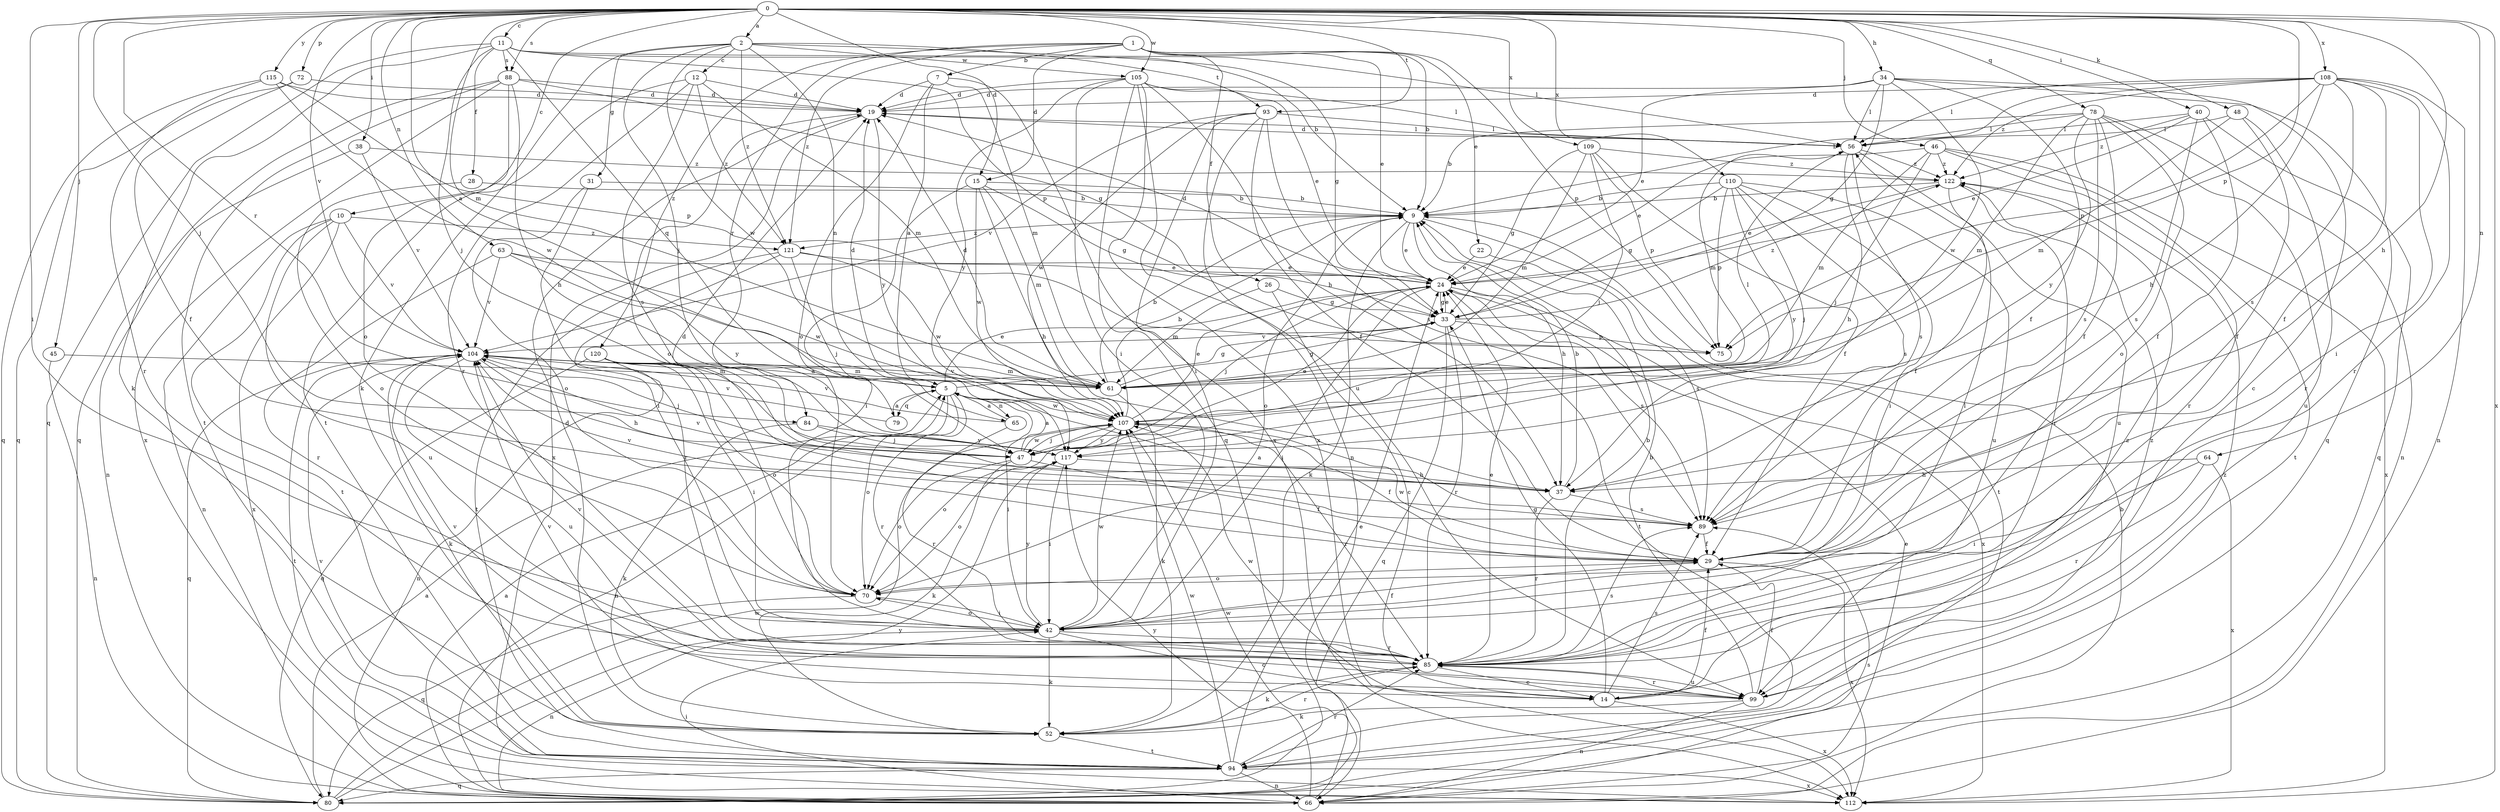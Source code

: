 strict digraph  {
0;
1;
2;
5;
7;
9;
10;
11;
12;
14;
15;
19;
22;
24;
26;
28;
29;
31;
33;
34;
37;
38;
40;
42;
45;
46;
47;
48;
52;
56;
61;
63;
64;
65;
66;
70;
72;
75;
78;
79;
80;
84;
85;
88;
89;
93;
94;
99;
104;
105;
107;
108;
109;
110;
112;
115;
117;
120;
121;
122;
0 -> 2  [label=a];
0 -> 5  [label=a];
0 -> 10  [label=c];
0 -> 11  [label=c];
0 -> 15  [label=d];
0 -> 34  [label=h];
0 -> 37  [label=h];
0 -> 38  [label=i];
0 -> 40  [label=i];
0 -> 42  [label=i];
0 -> 45  [label=j];
0 -> 46  [label=j];
0 -> 47  [label=j];
0 -> 48  [label=k];
0 -> 61  [label=m];
0 -> 63  [label=n];
0 -> 64  [label=n];
0 -> 72  [label=p];
0 -> 75  [label=p];
0 -> 78  [label=q];
0 -> 84  [label=r];
0 -> 88  [label=s];
0 -> 93  [label=t];
0 -> 104  [label=v];
0 -> 105  [label=w];
0 -> 108  [label=x];
0 -> 109  [label=x];
0 -> 110  [label=x];
0 -> 112  [label=x];
0 -> 115  [label=y];
1 -> 7  [label=b];
1 -> 9  [label=b];
1 -> 15  [label=d];
1 -> 22  [label=e];
1 -> 24  [label=e];
1 -> 26  [label=f];
1 -> 75  [label=p];
1 -> 84  [label=r];
1 -> 120  [label=z];
1 -> 121  [label=z];
2 -> 12  [label=c];
2 -> 31  [label=g];
2 -> 33  [label=g];
2 -> 47  [label=j];
2 -> 52  [label=k];
2 -> 65  [label=n];
2 -> 93  [label=t];
2 -> 105  [label=w];
2 -> 107  [label=w];
2 -> 121  [label=z];
5 -> 19  [label=d];
5 -> 24  [label=e];
5 -> 33  [label=g];
5 -> 42  [label=i];
5 -> 65  [label=n];
5 -> 66  [label=n];
5 -> 70  [label=o];
5 -> 79  [label=q];
5 -> 85  [label=r];
5 -> 107  [label=w];
7 -> 5  [label=a];
7 -> 19  [label=d];
7 -> 61  [label=m];
7 -> 70  [label=o];
7 -> 112  [label=x];
9 -> 24  [label=e];
9 -> 37  [label=h];
9 -> 52  [label=k];
9 -> 70  [label=o];
9 -> 94  [label=t];
9 -> 121  [label=z];
10 -> 66  [label=n];
10 -> 94  [label=t];
10 -> 99  [label=u];
10 -> 104  [label=v];
10 -> 112  [label=x];
10 -> 121  [label=z];
11 -> 9  [label=b];
11 -> 28  [label=f];
11 -> 47  [label=j];
11 -> 52  [label=k];
11 -> 56  [label=l];
11 -> 75  [label=p];
11 -> 79  [label=q];
11 -> 80  [label=q];
11 -> 88  [label=s];
12 -> 19  [label=d];
12 -> 61  [label=m];
12 -> 85  [label=r];
12 -> 89  [label=s];
12 -> 94  [label=t];
12 -> 121  [label=z];
14 -> 29  [label=f];
14 -> 33  [label=g];
14 -> 89  [label=s];
14 -> 104  [label=v];
14 -> 107  [label=w];
14 -> 112  [label=x];
14 -> 122  [label=z];
15 -> 9  [label=b];
15 -> 33  [label=g];
15 -> 37  [label=h];
15 -> 42  [label=i];
15 -> 61  [label=m];
15 -> 107  [label=w];
19 -> 56  [label=l];
19 -> 70  [label=o];
19 -> 112  [label=x];
19 -> 117  [label=y];
22 -> 24  [label=e];
22 -> 89  [label=s];
24 -> 19  [label=d];
24 -> 33  [label=g];
24 -> 42  [label=i];
24 -> 47  [label=j];
24 -> 89  [label=s];
24 -> 94  [label=t];
24 -> 112  [label=x];
26 -> 14  [label=c];
26 -> 33  [label=g];
26 -> 61  [label=m];
28 -> 9  [label=b];
28 -> 70  [label=o];
29 -> 19  [label=d];
29 -> 70  [label=o];
29 -> 107  [label=w];
29 -> 112  [label=x];
31 -> 9  [label=b];
31 -> 42  [label=i];
31 -> 70  [label=o];
33 -> 24  [label=e];
33 -> 75  [label=p];
33 -> 80  [label=q];
33 -> 85  [label=r];
33 -> 104  [label=v];
33 -> 122  [label=z];
34 -> 14  [label=c];
34 -> 19  [label=d];
34 -> 24  [label=e];
34 -> 29  [label=f];
34 -> 33  [label=g];
34 -> 56  [label=l];
34 -> 80  [label=q];
34 -> 107  [label=w];
37 -> 9  [label=b];
37 -> 85  [label=r];
37 -> 89  [label=s];
37 -> 104  [label=v];
38 -> 66  [label=n];
38 -> 104  [label=v];
38 -> 122  [label=z];
40 -> 24  [label=e];
40 -> 29  [label=f];
40 -> 56  [label=l];
40 -> 80  [label=q];
40 -> 89  [label=s];
40 -> 122  [label=z];
42 -> 14  [label=c];
42 -> 29  [label=f];
42 -> 52  [label=k];
42 -> 66  [label=n];
42 -> 70  [label=o];
42 -> 85  [label=r];
42 -> 107  [label=w];
42 -> 117  [label=y];
45 -> 61  [label=m];
45 -> 66  [label=n];
46 -> 24  [label=e];
46 -> 47  [label=j];
46 -> 61  [label=m];
46 -> 85  [label=r];
46 -> 94  [label=t];
46 -> 112  [label=x];
46 -> 122  [label=z];
47 -> 5  [label=a];
47 -> 24  [label=e];
47 -> 29  [label=f];
47 -> 52  [label=k];
47 -> 70  [label=o];
47 -> 107  [label=w];
48 -> 29  [label=f];
48 -> 56  [label=l];
48 -> 61  [label=m];
48 -> 85  [label=r];
52 -> 19  [label=d];
52 -> 85  [label=r];
52 -> 94  [label=t];
56 -> 19  [label=d];
56 -> 37  [label=h];
56 -> 61  [label=m];
56 -> 89  [label=s];
56 -> 99  [label=u];
56 -> 122  [label=z];
61 -> 9  [label=b];
61 -> 19  [label=d];
61 -> 33  [label=g];
61 -> 52  [label=k];
61 -> 104  [label=v];
63 -> 24  [label=e];
63 -> 85  [label=r];
63 -> 104  [label=v];
63 -> 107  [label=w];
63 -> 117  [label=y];
64 -> 37  [label=h];
64 -> 42  [label=i];
64 -> 85  [label=r];
64 -> 112  [label=x];
65 -> 5  [label=a];
65 -> 85  [label=r];
65 -> 104  [label=v];
66 -> 5  [label=a];
66 -> 9  [label=b];
66 -> 24  [label=e];
66 -> 42  [label=i];
66 -> 89  [label=s];
66 -> 107  [label=w];
66 -> 117  [label=y];
70 -> 42  [label=i];
70 -> 80  [label=q];
72 -> 19  [label=d];
72 -> 29  [label=f];
72 -> 80  [label=q];
78 -> 9  [label=b];
78 -> 29  [label=f];
78 -> 56  [label=l];
78 -> 61  [label=m];
78 -> 66  [label=n];
78 -> 70  [label=o];
78 -> 89  [label=s];
78 -> 99  [label=u];
78 -> 117  [label=y];
79 -> 5  [label=a];
79 -> 104  [label=v];
80 -> 5  [label=a];
80 -> 107  [label=w];
80 -> 117  [label=y];
84 -> 47  [label=j];
84 -> 52  [label=k];
84 -> 117  [label=y];
85 -> 9  [label=b];
85 -> 14  [label=c];
85 -> 24  [label=e];
85 -> 52  [label=k];
85 -> 56  [label=l];
85 -> 89  [label=s];
85 -> 99  [label=u];
85 -> 104  [label=v];
88 -> 19  [label=d];
88 -> 33  [label=g];
88 -> 37  [label=h];
88 -> 70  [label=o];
88 -> 80  [label=q];
88 -> 94  [label=t];
88 -> 112  [label=x];
89 -> 5  [label=a];
89 -> 29  [label=f];
89 -> 104  [label=v];
93 -> 29  [label=f];
93 -> 42  [label=i];
93 -> 56  [label=l];
93 -> 66  [label=n];
93 -> 89  [label=s];
93 -> 104  [label=v];
93 -> 107  [label=w];
94 -> 24  [label=e];
94 -> 66  [label=n];
94 -> 80  [label=q];
94 -> 85  [label=r];
94 -> 104  [label=v];
94 -> 107  [label=w];
94 -> 112  [label=x];
94 -> 122  [label=z];
99 -> 9  [label=b];
99 -> 29  [label=f];
99 -> 52  [label=k];
99 -> 66  [label=n];
99 -> 85  [label=r];
99 -> 104  [label=v];
99 -> 122  [label=z];
104 -> 5  [label=a];
104 -> 37  [label=h];
104 -> 47  [label=j];
104 -> 52  [label=k];
104 -> 61  [label=m];
104 -> 80  [label=q];
104 -> 94  [label=t];
104 -> 99  [label=u];
105 -> 19  [label=d];
105 -> 24  [label=e];
105 -> 37  [label=h];
105 -> 42  [label=i];
105 -> 56  [label=l];
105 -> 80  [label=q];
105 -> 99  [label=u];
105 -> 112  [label=x];
105 -> 117  [label=y];
107 -> 9  [label=b];
107 -> 24  [label=e];
107 -> 29  [label=f];
107 -> 47  [label=j];
107 -> 56  [label=l];
107 -> 70  [label=o];
107 -> 85  [label=r];
107 -> 117  [label=y];
108 -> 9  [label=b];
108 -> 19  [label=d];
108 -> 29  [label=f];
108 -> 37  [label=h];
108 -> 42  [label=i];
108 -> 56  [label=l];
108 -> 66  [label=n];
108 -> 75  [label=p];
108 -> 85  [label=r];
108 -> 89  [label=s];
108 -> 122  [label=z];
109 -> 29  [label=f];
109 -> 33  [label=g];
109 -> 47  [label=j];
109 -> 61  [label=m];
109 -> 75  [label=p];
109 -> 122  [label=z];
110 -> 9  [label=b];
110 -> 33  [label=g];
110 -> 42  [label=i];
110 -> 47  [label=j];
110 -> 75  [label=p];
110 -> 89  [label=s];
110 -> 99  [label=u];
110 -> 117  [label=y];
115 -> 19  [label=d];
115 -> 75  [label=p];
115 -> 80  [label=q];
115 -> 85  [label=r];
115 -> 107  [label=w];
117 -> 37  [label=h];
117 -> 42  [label=i];
117 -> 70  [label=o];
120 -> 42  [label=i];
120 -> 61  [label=m];
120 -> 66  [label=n];
120 -> 70  [label=o];
120 -> 80  [label=q];
121 -> 24  [label=e];
121 -> 47  [label=j];
121 -> 85  [label=r];
121 -> 94  [label=t];
121 -> 107  [label=w];
122 -> 9  [label=b];
122 -> 24  [label=e];
122 -> 29  [label=f];
122 -> 85  [label=r];
}
